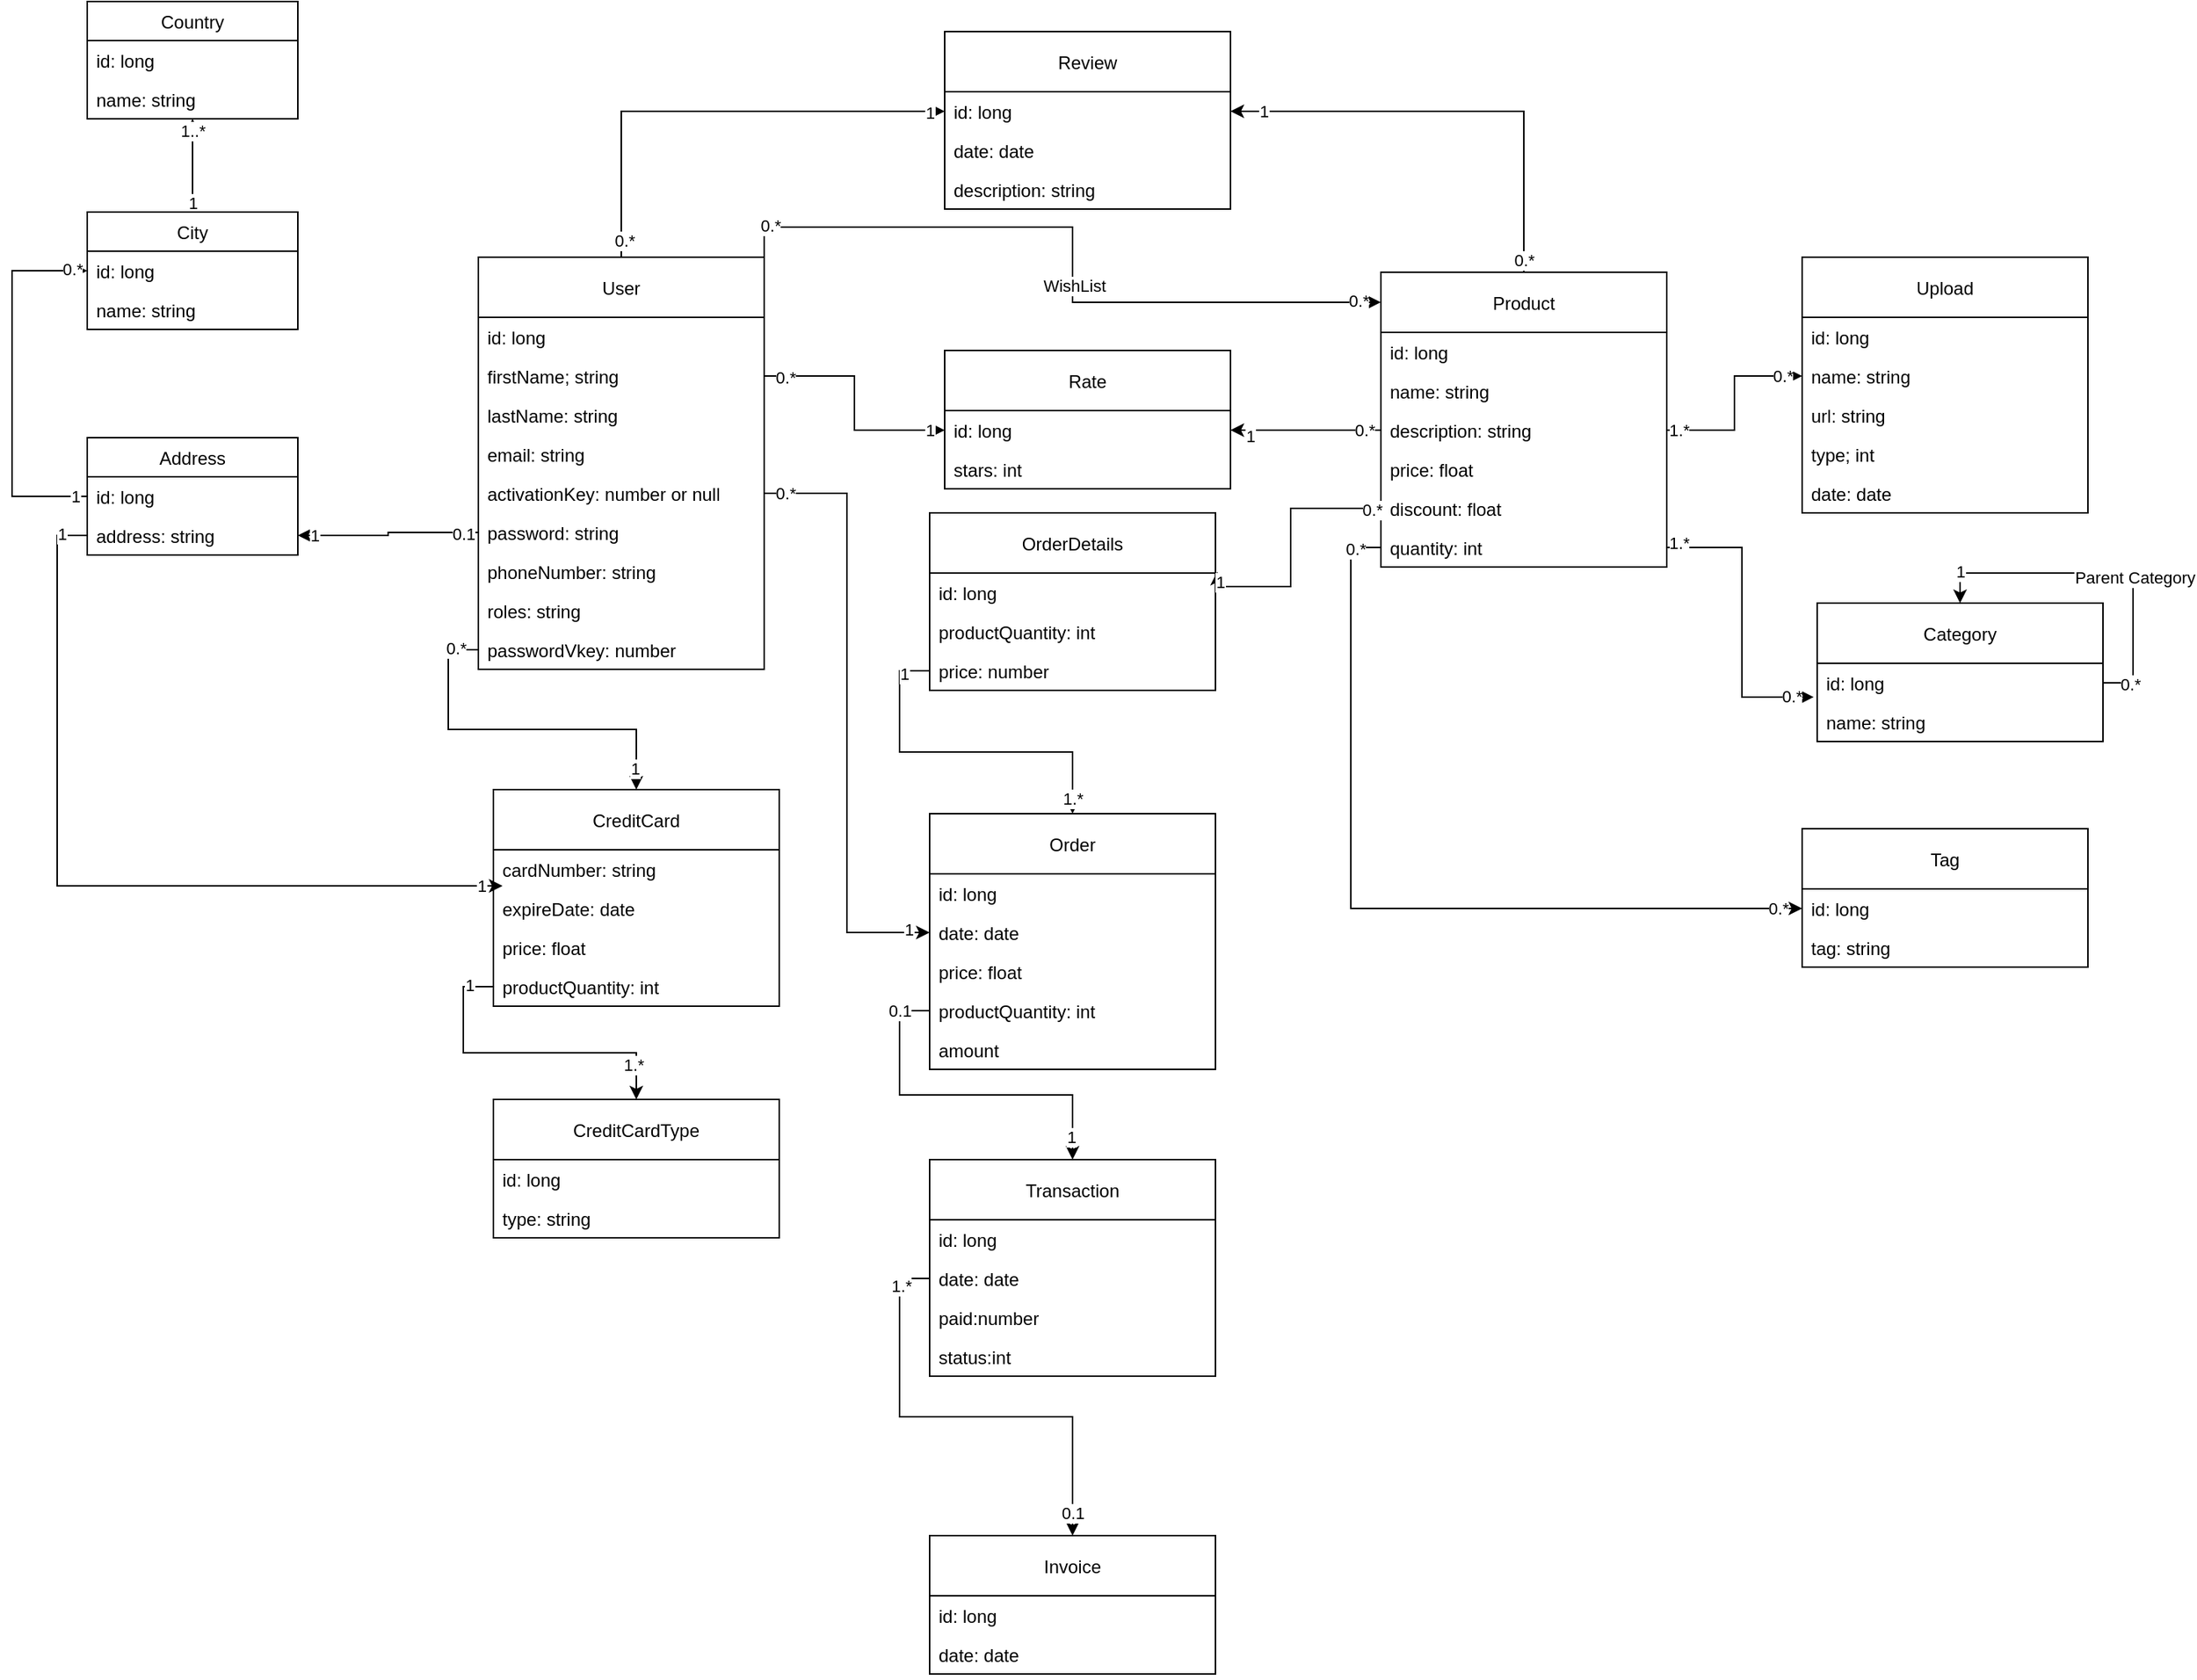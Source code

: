 <mxfile version="14.4.2" type="github">
  <diagram id="C5RBs43oDa-KdzZeNtuy" name="Ecommerce basic model">
    <mxGraphModel dx="868" dy="450" grid="1" gridSize="10" guides="1" tooltips="1" connect="1" arrows="1" fold="1" page="1" pageScale="1" pageWidth="827" pageHeight="1169" math="0" shadow="0">
      <root>
        <mxCell id="WIyWlLk6GJQsqaUBKTNV-0" />
        <mxCell id="WIyWlLk6GJQsqaUBKTNV-1" parent="WIyWlLk6GJQsqaUBKTNV-0" />
        <mxCell id="cPLGYtPvWCTw3_Bh6L6v-99" style="edgeStyle=orthogonalEdgeStyle;rounded=0;orthogonalLoop=1;jettySize=auto;html=1;exitX=0.5;exitY=0;exitDx=0;exitDy=0;entryX=0;entryY=0.5;entryDx=0;entryDy=0;" parent="WIyWlLk6GJQsqaUBKTNV-1" source="cPLGYtPvWCTw3_Bh6L6v-0" target="cPLGYtPvWCTw3_Bh6L6v-63" edge="1">
          <mxGeometry relative="1" as="geometry" />
        </mxCell>
        <mxCell id="cPLGYtPvWCTw3_Bh6L6v-109" value="0.*" style="edgeLabel;html=1;align=center;verticalAlign=middle;resizable=0;points=[];" parent="cPLGYtPvWCTw3_Bh6L6v-99" vertex="1" connectable="0">
          <mxGeometry x="-0.931" y="-2" relative="1" as="geometry">
            <mxPoint as="offset" />
          </mxGeometry>
        </mxCell>
        <mxCell id="cPLGYtPvWCTw3_Bh6L6v-110" value="1" style="edgeLabel;html=1;align=center;verticalAlign=middle;resizable=0;points=[];" parent="cPLGYtPvWCTw3_Bh6L6v-99" vertex="1" connectable="0">
          <mxGeometry x="0.937" y="-1" relative="1" as="geometry">
            <mxPoint as="offset" />
          </mxGeometry>
        </mxCell>
        <mxCell id="cPLGYtPvWCTw3_Bh6L6v-145" style="edgeStyle=orthogonalEdgeStyle;rounded=0;orthogonalLoop=1;jettySize=auto;html=1;exitX=1;exitY=0;exitDx=0;exitDy=0;entryX=0;entryY=0.102;entryDx=0;entryDy=0;entryPerimeter=0;" parent="WIyWlLk6GJQsqaUBKTNV-1" source="cPLGYtPvWCTw3_Bh6L6v-0" target="cPLGYtPvWCTw3_Bh6L6v-13" edge="1">
          <mxGeometry relative="1" as="geometry" />
        </mxCell>
        <mxCell id="cPLGYtPvWCTw3_Bh6L6v-146" value="WishList" style="edgeLabel;html=1;align=center;verticalAlign=middle;resizable=0;points=[];" parent="cPLGYtPvWCTw3_Bh6L6v-145" vertex="1" connectable="0">
          <mxGeometry x="0.1" y="1" relative="1" as="geometry">
            <mxPoint as="offset" />
          </mxGeometry>
        </mxCell>
        <mxCell id="cPLGYtPvWCTw3_Bh6L6v-147" value="0.*" style="edgeLabel;html=1;align=center;verticalAlign=middle;resizable=0;points=[];" parent="cPLGYtPvWCTw3_Bh6L6v-145" vertex="1" connectable="0">
          <mxGeometry x="-0.9" y="1" relative="1" as="geometry">
            <mxPoint as="offset" />
          </mxGeometry>
        </mxCell>
        <mxCell id="cPLGYtPvWCTw3_Bh6L6v-148" value="0.*" style="edgeLabel;html=1;align=center;verticalAlign=middle;resizable=0;points=[];" parent="cPLGYtPvWCTw3_Bh6L6v-145" vertex="1" connectable="0">
          <mxGeometry x="0.938" y="1" relative="1" as="geometry">
            <mxPoint as="offset" />
          </mxGeometry>
        </mxCell>
        <mxCell id="cPLGYtPvWCTw3_Bh6L6v-0" value="User" style="swimlane;fontStyle=0;childLayout=stackLayout;horizontal=1;startSize=40;fillColor=none;horizontalStack=0;resizeParent=1;resizeParentMax=0;resizeLast=0;collapsible=1;marginBottom=0;" parent="WIyWlLk6GJQsqaUBKTNV-1" vertex="1">
          <mxGeometry x="370" y="170" width="190" height="274" as="geometry" />
        </mxCell>
        <mxCell id="cPLGYtPvWCTw3_Bh6L6v-1" value="id: long" style="text;strokeColor=none;fillColor=none;align=left;verticalAlign=top;spacingLeft=4;spacingRight=4;overflow=hidden;rotatable=0;points=[[0,0.5],[1,0.5]];portConstraint=eastwest;" parent="cPLGYtPvWCTw3_Bh6L6v-0" vertex="1">
          <mxGeometry y="40" width="190" height="26" as="geometry" />
        </mxCell>
        <mxCell id="cPLGYtPvWCTw3_Bh6L6v-2" value="firstName; string" style="text;strokeColor=none;fillColor=none;align=left;verticalAlign=top;spacingLeft=4;spacingRight=4;overflow=hidden;rotatable=0;points=[[0,0.5],[1,0.5]];portConstraint=eastwest;" parent="cPLGYtPvWCTw3_Bh6L6v-0" vertex="1">
          <mxGeometry y="66" width="190" height="26" as="geometry" />
        </mxCell>
        <mxCell id="cPLGYtPvWCTw3_Bh6L6v-3" value="lastName: string" style="text;strokeColor=none;fillColor=none;align=left;verticalAlign=top;spacingLeft=4;spacingRight=4;overflow=hidden;rotatable=0;points=[[0,0.5],[1,0.5]];portConstraint=eastwest;" parent="cPLGYtPvWCTw3_Bh6L6v-0" vertex="1">
          <mxGeometry y="92" width="190" height="26" as="geometry" />
        </mxCell>
        <mxCell id="cPLGYtPvWCTw3_Bh6L6v-4" value="email: string" style="text;strokeColor=none;fillColor=none;align=left;verticalAlign=top;spacingLeft=4;spacingRight=4;overflow=hidden;rotatable=0;points=[[0,0.5],[1,0.5]];portConstraint=eastwest;" parent="cPLGYtPvWCTw3_Bh6L6v-0" vertex="1">
          <mxGeometry y="118" width="190" height="26" as="geometry" />
        </mxCell>
        <mxCell id="cPLGYtPvWCTw3_Bh6L6v-5" value="activationKey: number or null" style="text;strokeColor=none;fillColor=none;align=left;verticalAlign=top;spacingLeft=4;spacingRight=4;overflow=hidden;rotatable=0;points=[[0,0.5],[1,0.5]];portConstraint=eastwest;" parent="cPLGYtPvWCTw3_Bh6L6v-0" vertex="1">
          <mxGeometry y="144" width="190" height="26" as="geometry" />
        </mxCell>
        <mxCell id="cPLGYtPvWCTw3_Bh6L6v-6" value="password: string" style="text;strokeColor=none;fillColor=none;align=left;verticalAlign=top;spacingLeft=4;spacingRight=4;overflow=hidden;rotatable=0;points=[[0,0.5],[1,0.5]];portConstraint=eastwest;" parent="cPLGYtPvWCTw3_Bh6L6v-0" vertex="1">
          <mxGeometry y="170" width="190" height="26" as="geometry" />
        </mxCell>
        <mxCell id="cPLGYtPvWCTw3_Bh6L6v-7" value="phoneNumber: string" style="text;strokeColor=none;fillColor=none;align=left;verticalAlign=top;spacingLeft=4;spacingRight=4;overflow=hidden;rotatable=0;points=[[0,0.5],[1,0.5]];portConstraint=eastwest;" parent="cPLGYtPvWCTw3_Bh6L6v-0" vertex="1">
          <mxGeometry y="196" width="190" height="26" as="geometry" />
        </mxCell>
        <mxCell id="cPLGYtPvWCTw3_Bh6L6v-8" value="roles: string" style="text;strokeColor=none;fillColor=none;align=left;verticalAlign=top;spacingLeft=4;spacingRight=4;overflow=hidden;rotatable=0;points=[[0,0.5],[1,0.5]];portConstraint=eastwest;" parent="cPLGYtPvWCTw3_Bh6L6v-0" vertex="1">
          <mxGeometry y="222" width="190" height="26" as="geometry" />
        </mxCell>
        <mxCell id="LL3oQdZrADuqtk3ohifD-0" value="passwordVkey: number" style="text;strokeColor=none;fillColor=none;align=left;verticalAlign=top;spacingLeft=4;spacingRight=4;overflow=hidden;rotatable=0;points=[[0,0.5],[1,0.5]];portConstraint=eastwest;" parent="cPLGYtPvWCTw3_Bh6L6v-0" vertex="1">
          <mxGeometry y="248" width="190" height="26" as="geometry" />
        </mxCell>
        <mxCell id="cPLGYtPvWCTw3_Bh6L6v-117" style="edgeStyle=orthogonalEdgeStyle;rounded=0;orthogonalLoop=1;jettySize=auto;html=1;exitX=0.5;exitY=0;exitDx=0;exitDy=0;entryX=1;entryY=0.5;entryDx=0;entryDy=0;" parent="WIyWlLk6GJQsqaUBKTNV-1" source="cPLGYtPvWCTw3_Bh6L6v-13" target="cPLGYtPvWCTw3_Bh6L6v-63" edge="1">
          <mxGeometry relative="1" as="geometry" />
        </mxCell>
        <mxCell id="cPLGYtPvWCTw3_Bh6L6v-132" value="0.*" style="edgeLabel;html=1;align=center;verticalAlign=middle;resizable=0;points=[];" parent="cPLGYtPvWCTw3_Bh6L6v-117" vertex="1" connectable="0">
          <mxGeometry x="-0.943" relative="1" as="geometry">
            <mxPoint as="offset" />
          </mxGeometry>
        </mxCell>
        <mxCell id="cPLGYtPvWCTw3_Bh6L6v-133" value="1" style="edgeLabel;html=1;align=center;verticalAlign=middle;resizable=0;points=[];" parent="cPLGYtPvWCTw3_Bh6L6v-117" vertex="1" connectable="0">
          <mxGeometry x="0.858" relative="1" as="geometry">
            <mxPoint as="offset" />
          </mxGeometry>
        </mxCell>
        <mxCell id="cPLGYtPvWCTw3_Bh6L6v-13" value="Product" style="swimlane;fontStyle=0;childLayout=stackLayout;horizontal=1;startSize=40;fillColor=none;horizontalStack=0;resizeParent=1;resizeParentMax=0;resizeLast=0;collapsible=1;marginBottom=0;" parent="WIyWlLk6GJQsqaUBKTNV-1" vertex="1">
          <mxGeometry x="970" y="180" width="190" height="196" as="geometry" />
        </mxCell>
        <mxCell id="cPLGYtPvWCTw3_Bh6L6v-14" value="id: long" style="text;strokeColor=none;fillColor=none;align=left;verticalAlign=top;spacingLeft=4;spacingRight=4;overflow=hidden;rotatable=0;points=[[0,0.5],[1,0.5]];portConstraint=eastwest;" parent="cPLGYtPvWCTw3_Bh6L6v-13" vertex="1">
          <mxGeometry y="40" width="190" height="26" as="geometry" />
        </mxCell>
        <mxCell id="cPLGYtPvWCTw3_Bh6L6v-15" value="name: string" style="text;strokeColor=none;fillColor=none;align=left;verticalAlign=top;spacingLeft=4;spacingRight=4;overflow=hidden;rotatable=0;points=[[0,0.5],[1,0.5]];portConstraint=eastwest;" parent="cPLGYtPvWCTw3_Bh6L6v-13" vertex="1">
          <mxGeometry y="66" width="190" height="26" as="geometry" />
        </mxCell>
        <mxCell id="cPLGYtPvWCTw3_Bh6L6v-16" value="description: string" style="text;strokeColor=none;fillColor=none;align=left;verticalAlign=top;spacingLeft=4;spacingRight=4;overflow=hidden;rotatable=0;points=[[0,0.5],[1,0.5]];portConstraint=eastwest;" parent="cPLGYtPvWCTw3_Bh6L6v-13" vertex="1">
          <mxGeometry y="92" width="190" height="26" as="geometry" />
        </mxCell>
        <mxCell id="cPLGYtPvWCTw3_Bh6L6v-17" value="price: float" style="text;strokeColor=none;fillColor=none;align=left;verticalAlign=top;spacingLeft=4;spacingRight=4;overflow=hidden;rotatable=0;points=[[0,0.5],[1,0.5]];portConstraint=eastwest;" parent="cPLGYtPvWCTw3_Bh6L6v-13" vertex="1">
          <mxGeometry y="118" width="190" height="26" as="geometry" />
        </mxCell>
        <mxCell id="cPLGYtPvWCTw3_Bh6L6v-18" value="discount: float" style="text;strokeColor=none;fillColor=none;align=left;verticalAlign=top;spacingLeft=4;spacingRight=4;overflow=hidden;rotatable=0;points=[[0,0.5],[1,0.5]];portConstraint=eastwest;" parent="cPLGYtPvWCTw3_Bh6L6v-13" vertex="1">
          <mxGeometry y="144" width="190" height="26" as="geometry" />
        </mxCell>
        <mxCell id="cPLGYtPvWCTw3_Bh6L6v-20" value="quantity: int" style="text;strokeColor=none;fillColor=none;align=left;verticalAlign=top;spacingLeft=4;spacingRight=4;overflow=hidden;rotatable=0;points=[[0,0.5],[1,0.5]];portConstraint=eastwest;" parent="cPLGYtPvWCTw3_Bh6L6v-13" vertex="1">
          <mxGeometry y="170" width="190" height="26" as="geometry" />
        </mxCell>
        <mxCell id="cPLGYtPvWCTw3_Bh6L6v-23" value="Address" style="swimlane;fontStyle=0;childLayout=stackLayout;horizontal=1;startSize=26;fillColor=none;horizontalStack=0;resizeParent=1;resizeParentMax=0;resizeLast=0;collapsible=1;marginBottom=0;" parent="WIyWlLk6GJQsqaUBKTNV-1" vertex="1">
          <mxGeometry x="110" y="290" width="140" height="78" as="geometry" />
        </mxCell>
        <mxCell id="cPLGYtPvWCTw3_Bh6L6v-24" value="id: long" style="text;strokeColor=none;fillColor=none;align=left;verticalAlign=top;spacingLeft=4;spacingRight=4;overflow=hidden;rotatable=0;points=[[0,0.5],[1,0.5]];portConstraint=eastwest;" parent="cPLGYtPvWCTw3_Bh6L6v-23" vertex="1">
          <mxGeometry y="26" width="140" height="26" as="geometry" />
        </mxCell>
        <mxCell id="cPLGYtPvWCTw3_Bh6L6v-26" value="address: string" style="text;strokeColor=none;fillColor=none;align=left;verticalAlign=top;spacingLeft=4;spacingRight=4;overflow=hidden;rotatable=0;points=[[0,0.5],[1,0.5]];portConstraint=eastwest;" parent="cPLGYtPvWCTw3_Bh6L6v-23" vertex="1">
          <mxGeometry y="52" width="140" height="26" as="geometry" />
        </mxCell>
        <mxCell id="cPLGYtPvWCTw3_Bh6L6v-91" style="edgeStyle=orthogonalEdgeStyle;rounded=0;orthogonalLoop=1;jettySize=auto;html=1;exitX=0.5;exitY=0;exitDx=0;exitDy=0;entryX=0.5;entryY=1;entryDx=0;entryDy=0;" parent="WIyWlLk6GJQsqaUBKTNV-1" source="cPLGYtPvWCTw3_Bh6L6v-29" target="cPLGYtPvWCTw3_Bh6L6v-33" edge="1">
          <mxGeometry relative="1" as="geometry" />
        </mxCell>
        <mxCell id="cPLGYtPvWCTw3_Bh6L6v-103" value="1" style="edgeLabel;html=1;align=center;verticalAlign=middle;resizable=0;points=[];" parent="cPLGYtPvWCTw3_Bh6L6v-91" vertex="1" connectable="0">
          <mxGeometry x="-0.802" relative="1" as="geometry">
            <mxPoint as="offset" />
          </mxGeometry>
        </mxCell>
        <mxCell id="cPLGYtPvWCTw3_Bh6L6v-104" value="1..*" style="edgeLabel;html=1;align=center;verticalAlign=middle;resizable=0;points=[];" parent="cPLGYtPvWCTw3_Bh6L6v-91" vertex="1" connectable="0">
          <mxGeometry x="0.747" relative="1" as="geometry">
            <mxPoint as="offset" />
          </mxGeometry>
        </mxCell>
        <mxCell id="cPLGYtPvWCTw3_Bh6L6v-29" value="City" style="swimlane;fontStyle=0;childLayout=stackLayout;horizontal=1;startSize=26;fillColor=none;horizontalStack=0;resizeParent=1;resizeParentMax=0;resizeLast=0;collapsible=1;marginBottom=0;" parent="WIyWlLk6GJQsqaUBKTNV-1" vertex="1">
          <mxGeometry x="110" y="140" width="140" height="78" as="geometry" />
        </mxCell>
        <mxCell id="cPLGYtPvWCTw3_Bh6L6v-30" value="id: long" style="text;strokeColor=none;fillColor=none;align=left;verticalAlign=top;spacingLeft=4;spacingRight=4;overflow=hidden;rotatable=0;points=[[0,0.5],[1,0.5]];portConstraint=eastwest;" parent="cPLGYtPvWCTw3_Bh6L6v-29" vertex="1">
          <mxGeometry y="26" width="140" height="26" as="geometry" />
        </mxCell>
        <mxCell id="cPLGYtPvWCTw3_Bh6L6v-31" value="name: string" style="text;strokeColor=none;fillColor=none;align=left;verticalAlign=top;spacingLeft=4;spacingRight=4;overflow=hidden;rotatable=0;points=[[0,0.5],[1,0.5]];portConstraint=eastwest;" parent="cPLGYtPvWCTw3_Bh6L6v-29" vertex="1">
          <mxGeometry y="52" width="140" height="26" as="geometry" />
        </mxCell>
        <mxCell id="cPLGYtPvWCTw3_Bh6L6v-33" value="Country" style="swimlane;fontStyle=0;childLayout=stackLayout;horizontal=1;startSize=26;fillColor=none;horizontalStack=0;resizeParent=1;resizeParentMax=0;resizeLast=0;collapsible=1;marginBottom=0;" parent="WIyWlLk6GJQsqaUBKTNV-1" vertex="1">
          <mxGeometry x="110" width="140" height="78" as="geometry" />
        </mxCell>
        <mxCell id="cPLGYtPvWCTw3_Bh6L6v-34" value="id: long" style="text;strokeColor=none;fillColor=none;align=left;verticalAlign=top;spacingLeft=4;spacingRight=4;overflow=hidden;rotatable=0;points=[[0,0.5],[1,0.5]];portConstraint=eastwest;" parent="cPLGYtPvWCTw3_Bh6L6v-33" vertex="1">
          <mxGeometry y="26" width="140" height="26" as="geometry" />
        </mxCell>
        <mxCell id="cPLGYtPvWCTw3_Bh6L6v-35" value="name: string" style="text;strokeColor=none;fillColor=none;align=left;verticalAlign=top;spacingLeft=4;spacingRight=4;overflow=hidden;rotatable=0;points=[[0,0.5],[1,0.5]];portConstraint=eastwest;" parent="cPLGYtPvWCTw3_Bh6L6v-33" vertex="1">
          <mxGeometry y="52" width="140" height="26" as="geometry" />
        </mxCell>
        <mxCell id="cPLGYtPvWCTw3_Bh6L6v-38" value="Upload" style="swimlane;fontStyle=0;childLayout=stackLayout;horizontal=1;startSize=40;fillColor=none;horizontalStack=0;resizeParent=1;resizeParentMax=0;resizeLast=0;collapsible=1;marginBottom=0;" parent="WIyWlLk6GJQsqaUBKTNV-1" vertex="1">
          <mxGeometry x="1250" y="170" width="190" height="170" as="geometry" />
        </mxCell>
        <mxCell id="cPLGYtPvWCTw3_Bh6L6v-39" value="id: long" style="text;strokeColor=none;fillColor=none;align=left;verticalAlign=top;spacingLeft=4;spacingRight=4;overflow=hidden;rotatable=0;points=[[0,0.5],[1,0.5]];portConstraint=eastwest;" parent="cPLGYtPvWCTw3_Bh6L6v-38" vertex="1">
          <mxGeometry y="40" width="190" height="26" as="geometry" />
        </mxCell>
        <mxCell id="cPLGYtPvWCTw3_Bh6L6v-40" value="name: string" style="text;strokeColor=none;fillColor=none;align=left;verticalAlign=top;spacingLeft=4;spacingRight=4;overflow=hidden;rotatable=0;points=[[0,0.5],[1,0.5]];portConstraint=eastwest;" parent="cPLGYtPvWCTw3_Bh6L6v-38" vertex="1">
          <mxGeometry y="66" width="190" height="26" as="geometry" />
        </mxCell>
        <mxCell id="cPLGYtPvWCTw3_Bh6L6v-41" value="url: string" style="text;strokeColor=none;fillColor=none;align=left;verticalAlign=top;spacingLeft=4;spacingRight=4;overflow=hidden;rotatable=0;points=[[0,0.5],[1,0.5]];portConstraint=eastwest;" parent="cPLGYtPvWCTw3_Bh6L6v-38" vertex="1">
          <mxGeometry y="92" width="190" height="26" as="geometry" />
        </mxCell>
        <mxCell id="cPLGYtPvWCTw3_Bh6L6v-42" value="type; int" style="text;strokeColor=none;fillColor=none;align=left;verticalAlign=top;spacingLeft=4;spacingRight=4;overflow=hidden;rotatable=0;points=[[0,0.5],[1,0.5]];portConstraint=eastwest;" parent="cPLGYtPvWCTw3_Bh6L6v-38" vertex="1">
          <mxGeometry y="118" width="190" height="26" as="geometry" />
        </mxCell>
        <mxCell id="cPLGYtPvWCTw3_Bh6L6v-43" value="date: date" style="text;strokeColor=none;fillColor=none;align=left;verticalAlign=top;spacingLeft=4;spacingRight=4;overflow=hidden;rotatable=0;points=[[0,0.5],[1,0.5]];portConstraint=eastwest;" parent="cPLGYtPvWCTw3_Bh6L6v-38" vertex="1">
          <mxGeometry y="144" width="190" height="26" as="geometry" />
        </mxCell>
        <mxCell id="cPLGYtPvWCTw3_Bh6L6v-45" value="Tag" style="swimlane;fontStyle=0;childLayout=stackLayout;horizontal=1;startSize=40;fillColor=none;horizontalStack=0;resizeParent=1;resizeParentMax=0;resizeLast=0;collapsible=1;marginBottom=0;" parent="WIyWlLk6GJQsqaUBKTNV-1" vertex="1">
          <mxGeometry x="1250" y="550" width="190" height="92" as="geometry" />
        </mxCell>
        <mxCell id="cPLGYtPvWCTw3_Bh6L6v-46" value="id: long" style="text;strokeColor=none;fillColor=none;align=left;verticalAlign=top;spacingLeft=4;spacingRight=4;overflow=hidden;rotatable=0;points=[[0,0.5],[1,0.5]];portConstraint=eastwest;" parent="cPLGYtPvWCTw3_Bh6L6v-45" vertex="1">
          <mxGeometry y="40" width="190" height="26" as="geometry" />
        </mxCell>
        <mxCell id="cPLGYtPvWCTw3_Bh6L6v-47" value="tag: string" style="text;strokeColor=none;fillColor=none;align=left;verticalAlign=top;spacingLeft=4;spacingRight=4;overflow=hidden;rotatable=0;points=[[0,0.5],[1,0.5]];portConstraint=eastwest;" parent="cPLGYtPvWCTw3_Bh6L6v-45" vertex="1">
          <mxGeometry y="66" width="190" height="26" as="geometry" />
        </mxCell>
        <mxCell id="cPLGYtPvWCTw3_Bh6L6v-51" value="Order" style="swimlane;fontStyle=0;childLayout=stackLayout;horizontal=1;startSize=40;fillColor=none;horizontalStack=0;resizeParent=1;resizeParentMax=0;resizeLast=0;collapsible=1;marginBottom=0;" parent="WIyWlLk6GJQsqaUBKTNV-1" vertex="1">
          <mxGeometry x="670" y="540" width="190" height="170" as="geometry" />
        </mxCell>
        <mxCell id="cPLGYtPvWCTw3_Bh6L6v-52" value="id: long" style="text;strokeColor=none;fillColor=none;align=left;verticalAlign=top;spacingLeft=4;spacingRight=4;overflow=hidden;rotatable=0;points=[[0,0.5],[1,0.5]];portConstraint=eastwest;" parent="cPLGYtPvWCTw3_Bh6L6v-51" vertex="1">
          <mxGeometry y="40" width="190" height="26" as="geometry" />
        </mxCell>
        <mxCell id="cPLGYtPvWCTw3_Bh6L6v-54" value="date: date" style="text;strokeColor=none;fillColor=none;align=left;verticalAlign=top;spacingLeft=4;spacingRight=4;overflow=hidden;rotatable=0;points=[[0,0.5],[1,0.5]];portConstraint=eastwest;" parent="cPLGYtPvWCTw3_Bh6L6v-51" vertex="1">
          <mxGeometry y="66" width="190" height="26" as="geometry" />
        </mxCell>
        <mxCell id="cPLGYtPvWCTw3_Bh6L6v-55" value="price: float" style="text;strokeColor=none;fillColor=none;align=left;verticalAlign=top;spacingLeft=4;spacingRight=4;overflow=hidden;rotatable=0;points=[[0,0.5],[1,0.5]];portConstraint=eastwest;" parent="cPLGYtPvWCTw3_Bh6L6v-51" vertex="1">
          <mxGeometry y="92" width="190" height="26" as="geometry" />
        </mxCell>
        <mxCell id="cPLGYtPvWCTw3_Bh6L6v-56" value="productQuantity: int" style="text;strokeColor=none;fillColor=none;align=left;verticalAlign=top;spacingLeft=4;spacingRight=4;overflow=hidden;rotatable=0;points=[[0,0.5],[1,0.5]];portConstraint=eastwest;" parent="cPLGYtPvWCTw3_Bh6L6v-51" vertex="1">
          <mxGeometry y="118" width="190" height="26" as="geometry" />
        </mxCell>
        <mxCell id="RaY6sL2JBbZHT8RDv4WS-54" value="amount" style="text;strokeColor=none;fillColor=none;align=left;verticalAlign=top;spacingLeft=4;spacingRight=4;overflow=hidden;rotatable=0;points=[[0,0.5],[1,0.5]];portConstraint=eastwest;" parent="cPLGYtPvWCTw3_Bh6L6v-51" vertex="1">
          <mxGeometry y="144" width="190" height="26" as="geometry" />
        </mxCell>
        <mxCell id="cPLGYtPvWCTw3_Bh6L6v-61" value="Review" style="swimlane;fontStyle=0;childLayout=stackLayout;horizontal=1;startSize=40;fillColor=none;horizontalStack=0;resizeParent=1;resizeParentMax=0;resizeLast=0;collapsible=1;marginBottom=0;" parent="WIyWlLk6GJQsqaUBKTNV-1" vertex="1">
          <mxGeometry x="680" y="20" width="190" height="118" as="geometry" />
        </mxCell>
        <mxCell id="cPLGYtPvWCTw3_Bh6L6v-63" value="id: long" style="text;strokeColor=none;fillColor=none;align=left;verticalAlign=top;spacingLeft=4;spacingRight=4;overflow=hidden;rotatable=0;points=[[0,0.5],[1,0.5]];portConstraint=eastwest;" parent="cPLGYtPvWCTw3_Bh6L6v-61" vertex="1">
          <mxGeometry y="40" width="190" height="26" as="geometry" />
        </mxCell>
        <mxCell id="cPLGYtPvWCTw3_Bh6L6v-64" value="date: date" style="text;strokeColor=none;fillColor=none;align=left;verticalAlign=top;spacingLeft=4;spacingRight=4;overflow=hidden;rotatable=0;points=[[0,0.5],[1,0.5]];portConstraint=eastwest;" parent="cPLGYtPvWCTw3_Bh6L6v-61" vertex="1">
          <mxGeometry y="66" width="190" height="26" as="geometry" />
        </mxCell>
        <mxCell id="cPLGYtPvWCTw3_Bh6L6v-65" value="description: string" style="text;strokeColor=none;fillColor=none;align=left;verticalAlign=top;spacingLeft=4;spacingRight=4;overflow=hidden;rotatable=0;points=[[0,0.5],[1,0.5]];portConstraint=eastwest;" parent="cPLGYtPvWCTw3_Bh6L6v-61" vertex="1">
          <mxGeometry y="92" width="190" height="26" as="geometry" />
        </mxCell>
        <mxCell id="cPLGYtPvWCTw3_Bh6L6v-78" value="Category" style="swimlane;fontStyle=0;childLayout=stackLayout;horizontal=1;startSize=40;fillColor=none;horizontalStack=0;resizeParent=1;resizeParentMax=0;resizeLast=0;collapsible=1;marginBottom=0;" parent="WIyWlLk6GJQsqaUBKTNV-1" vertex="1">
          <mxGeometry x="1260" y="400" width="190" height="92" as="geometry" />
        </mxCell>
        <mxCell id="LL3oQdZrADuqtk3ohifD-1" style="edgeStyle=orthogonalEdgeStyle;rounded=0;orthogonalLoop=1;jettySize=auto;html=1;exitX=1;exitY=0.5;exitDx=0;exitDy=0;entryX=0.5;entryY=0;entryDx=0;entryDy=0;" parent="cPLGYtPvWCTw3_Bh6L6v-78" source="cPLGYtPvWCTw3_Bh6L6v-79" target="cPLGYtPvWCTw3_Bh6L6v-78" edge="1">
          <mxGeometry relative="1" as="geometry" />
        </mxCell>
        <mxCell id="LL3oQdZrADuqtk3ohifD-2" value="Parent Category" style="edgeLabel;html=1;align=center;verticalAlign=middle;resizable=0;points=[];" parent="LL3oQdZrADuqtk3ohifD-1" vertex="1" connectable="0">
          <mxGeometry x="-0.211" y="-1" relative="1" as="geometry">
            <mxPoint as="offset" />
          </mxGeometry>
        </mxCell>
        <mxCell id="LL3oQdZrADuqtk3ohifD-3" value="0.*" style="edgeLabel;html=1;align=center;verticalAlign=middle;resizable=0;points=[];" parent="LL3oQdZrADuqtk3ohifD-1" vertex="1" connectable="0">
          <mxGeometry x="-0.843" y="-1" relative="1" as="geometry">
            <mxPoint as="offset" />
          </mxGeometry>
        </mxCell>
        <mxCell id="LL3oQdZrADuqtk3ohifD-4" value="1" style="edgeLabel;html=1;align=center;verticalAlign=middle;resizable=0;points=[];" parent="LL3oQdZrADuqtk3ohifD-1" vertex="1" connectable="0">
          <mxGeometry x="0.825" y="-1" relative="1" as="geometry">
            <mxPoint x="1" y="-1" as="offset" />
          </mxGeometry>
        </mxCell>
        <mxCell id="cPLGYtPvWCTw3_Bh6L6v-79" value="id: long" style="text;strokeColor=none;fillColor=none;align=left;verticalAlign=top;spacingLeft=4;spacingRight=4;overflow=hidden;rotatable=0;points=[[0,0.5],[1,0.5]];portConstraint=eastwest;" parent="cPLGYtPvWCTw3_Bh6L6v-78" vertex="1">
          <mxGeometry y="40" width="190" height="26" as="geometry" />
        </mxCell>
        <mxCell id="cPLGYtPvWCTw3_Bh6L6v-80" value="name: string" style="text;strokeColor=none;fillColor=none;align=left;verticalAlign=top;spacingLeft=4;spacingRight=4;overflow=hidden;rotatable=0;points=[[0,0.5],[1,0.5]];portConstraint=eastwest;" parent="cPLGYtPvWCTw3_Bh6L6v-78" vertex="1">
          <mxGeometry y="66" width="190" height="26" as="geometry" />
        </mxCell>
        <mxCell id="cPLGYtPvWCTw3_Bh6L6v-90" style="edgeStyle=orthogonalEdgeStyle;rounded=0;orthogonalLoop=1;jettySize=auto;html=1;exitX=0;exitY=0.5;exitDx=0;exitDy=0;entryX=0;entryY=0.5;entryDx=0;entryDy=0;" parent="WIyWlLk6GJQsqaUBKTNV-1" source="cPLGYtPvWCTw3_Bh6L6v-24" target="cPLGYtPvWCTw3_Bh6L6v-30" edge="1">
          <mxGeometry relative="1" as="geometry">
            <mxPoint x="40" y="190" as="targetPoint" />
            <Array as="points">
              <mxPoint x="60" y="329" />
              <mxPoint x="60" y="179" />
            </Array>
          </mxGeometry>
        </mxCell>
        <mxCell id="cPLGYtPvWCTw3_Bh6L6v-105" value="1" style="edgeLabel;html=1;align=center;verticalAlign=middle;resizable=0;points=[];" parent="cPLGYtPvWCTw3_Bh6L6v-90" vertex="1" connectable="0">
          <mxGeometry x="-0.935" relative="1" as="geometry">
            <mxPoint as="offset" />
          </mxGeometry>
        </mxCell>
        <mxCell id="cPLGYtPvWCTw3_Bh6L6v-106" value="0.*" style="edgeLabel;html=1;align=center;verticalAlign=middle;resizable=0;points=[];" parent="cPLGYtPvWCTw3_Bh6L6v-90" vertex="1" connectable="0">
          <mxGeometry x="0.917" y="1" relative="1" as="geometry">
            <mxPoint as="offset" />
          </mxGeometry>
        </mxCell>
        <mxCell id="cPLGYtPvWCTw3_Bh6L6v-92" style="edgeStyle=orthogonalEdgeStyle;rounded=0;orthogonalLoop=1;jettySize=auto;html=1;exitX=0;exitY=0.5;exitDx=0;exitDy=0;entryX=1;entryY=0.5;entryDx=0;entryDy=0;" parent="WIyWlLk6GJQsqaUBKTNV-1" source="cPLGYtPvWCTw3_Bh6L6v-6" target="cPLGYtPvWCTw3_Bh6L6v-26" edge="1">
          <mxGeometry relative="1" as="geometry" />
        </mxCell>
        <mxCell id="cPLGYtPvWCTw3_Bh6L6v-107" value="0.1" style="edgeLabel;html=1;align=center;verticalAlign=middle;resizable=0;points=[];" parent="cPLGYtPvWCTw3_Bh6L6v-92" vertex="1" connectable="0">
          <mxGeometry x="-0.825" y="1" relative="1" as="geometry">
            <mxPoint as="offset" />
          </mxGeometry>
        </mxCell>
        <mxCell id="cPLGYtPvWCTw3_Bh6L6v-108" value="1" style="edgeLabel;html=1;align=center;verticalAlign=middle;resizable=0;points=[];" parent="cPLGYtPvWCTw3_Bh6L6v-92" vertex="1" connectable="0">
          <mxGeometry x="0.82" relative="1" as="geometry">
            <mxPoint as="offset" />
          </mxGeometry>
        </mxCell>
        <mxCell id="cPLGYtPvWCTw3_Bh6L6v-100" style="edgeStyle=orthogonalEdgeStyle;rounded=0;orthogonalLoop=1;jettySize=auto;html=1;exitX=1;exitY=0.5;exitDx=0;exitDy=0;entryX=0;entryY=0.5;entryDx=0;entryDy=0;" parent="WIyWlLk6GJQsqaUBKTNV-1" source="cPLGYtPvWCTw3_Bh6L6v-16" target="cPLGYtPvWCTw3_Bh6L6v-40" edge="1">
          <mxGeometry relative="1" as="geometry" />
        </mxCell>
        <mxCell id="cPLGYtPvWCTw3_Bh6L6v-134" value="1.*" style="edgeLabel;html=1;align=center;verticalAlign=middle;resizable=0;points=[];" parent="cPLGYtPvWCTw3_Bh6L6v-100" vertex="1" connectable="0">
          <mxGeometry x="-0.873" relative="1" as="geometry">
            <mxPoint as="offset" />
          </mxGeometry>
        </mxCell>
        <mxCell id="cPLGYtPvWCTw3_Bh6L6v-135" value="0.*" style="edgeLabel;html=1;align=center;verticalAlign=middle;resizable=0;points=[];" parent="cPLGYtPvWCTw3_Bh6L6v-100" vertex="1" connectable="0">
          <mxGeometry x="0.783" relative="1" as="geometry">
            <mxPoint as="offset" />
          </mxGeometry>
        </mxCell>
        <mxCell id="cPLGYtPvWCTw3_Bh6L6v-101" style="edgeStyle=orthogonalEdgeStyle;rounded=0;orthogonalLoop=1;jettySize=auto;html=1;exitX=1;exitY=0.5;exitDx=0;exitDy=0;entryX=-0.012;entryY=-0.135;entryDx=0;entryDy=0;entryPerimeter=0;" parent="WIyWlLk6GJQsqaUBKTNV-1" source="cPLGYtPvWCTw3_Bh6L6v-20" target="cPLGYtPvWCTw3_Bh6L6v-80" edge="1">
          <mxGeometry relative="1" as="geometry" />
        </mxCell>
        <mxCell id="cPLGYtPvWCTw3_Bh6L6v-136" value="1.*" style="edgeLabel;html=1;align=center;verticalAlign=middle;resizable=0;points=[];" parent="cPLGYtPvWCTw3_Bh6L6v-101" vertex="1" connectable="0">
          <mxGeometry x="-0.925" y="3" relative="1" as="geometry">
            <mxPoint as="offset" />
          </mxGeometry>
        </mxCell>
        <mxCell id="cPLGYtPvWCTw3_Bh6L6v-137" value="0.*" style="edgeLabel;html=1;align=center;verticalAlign=middle;resizable=0;points=[];" parent="cPLGYtPvWCTw3_Bh6L6v-101" vertex="1" connectable="0">
          <mxGeometry x="0.853" y="1" relative="1" as="geometry">
            <mxPoint as="offset" />
          </mxGeometry>
        </mxCell>
        <mxCell id="cPLGYtPvWCTw3_Bh6L6v-102" style="edgeStyle=orthogonalEdgeStyle;rounded=0;orthogonalLoop=1;jettySize=auto;html=1;exitX=0;exitY=0.5;exitDx=0;exitDy=0;entryX=0;entryY=0.5;entryDx=0;entryDy=0;" parent="WIyWlLk6GJQsqaUBKTNV-1" source="cPLGYtPvWCTw3_Bh6L6v-20" target="cPLGYtPvWCTw3_Bh6L6v-46" edge="1">
          <mxGeometry relative="1" as="geometry" />
        </mxCell>
        <mxCell id="cPLGYtPvWCTw3_Bh6L6v-138" value="0.*" style="edgeLabel;html=1;align=center;verticalAlign=middle;resizable=0;points=[];" parent="cPLGYtPvWCTw3_Bh6L6v-102" vertex="1" connectable="0">
          <mxGeometry x="-0.939" y="1" relative="1" as="geometry">
            <mxPoint as="offset" />
          </mxGeometry>
        </mxCell>
        <mxCell id="cPLGYtPvWCTw3_Bh6L6v-139" value="0.*" style="edgeLabel;html=1;align=center;verticalAlign=middle;resizable=0;points=[];" parent="cPLGYtPvWCTw3_Bh6L6v-102" vertex="1" connectable="0">
          <mxGeometry x="0.941" relative="1" as="geometry">
            <mxPoint as="offset" />
          </mxGeometry>
        </mxCell>
        <mxCell id="cPLGYtPvWCTw3_Bh6L6v-141" value="Rate" style="swimlane;fontStyle=0;childLayout=stackLayout;horizontal=1;startSize=40;fillColor=none;horizontalStack=0;resizeParent=1;resizeParentMax=0;resizeLast=0;collapsible=1;marginBottom=0;" parent="WIyWlLk6GJQsqaUBKTNV-1" vertex="1">
          <mxGeometry x="680" y="232" width="190" height="92" as="geometry" />
        </mxCell>
        <mxCell id="cPLGYtPvWCTw3_Bh6L6v-142" value="id: long" style="text;strokeColor=none;fillColor=none;align=left;verticalAlign=top;spacingLeft=4;spacingRight=4;overflow=hidden;rotatable=0;points=[[0,0.5],[1,0.5]];portConstraint=eastwest;" parent="cPLGYtPvWCTw3_Bh6L6v-141" vertex="1">
          <mxGeometry y="40" width="190" height="26" as="geometry" />
        </mxCell>
        <mxCell id="cPLGYtPvWCTw3_Bh6L6v-143" value="stars: int" style="text;strokeColor=none;fillColor=none;align=left;verticalAlign=top;spacingLeft=4;spacingRight=4;overflow=hidden;rotatable=0;points=[[0,0.5],[1,0.5]];portConstraint=eastwest;" parent="cPLGYtPvWCTw3_Bh6L6v-141" vertex="1">
          <mxGeometry y="66" width="190" height="26" as="geometry" />
        </mxCell>
        <mxCell id="cPLGYtPvWCTw3_Bh6L6v-149" style="edgeStyle=orthogonalEdgeStyle;rounded=0;orthogonalLoop=1;jettySize=auto;html=1;exitX=1;exitY=0.5;exitDx=0;exitDy=0;entryX=0;entryY=0.5;entryDx=0;entryDy=0;" parent="WIyWlLk6GJQsqaUBKTNV-1" source="cPLGYtPvWCTw3_Bh6L6v-2" target="cPLGYtPvWCTw3_Bh6L6v-142" edge="1">
          <mxGeometry relative="1" as="geometry" />
        </mxCell>
        <mxCell id="cPLGYtPvWCTw3_Bh6L6v-151" value="0.*" style="edgeLabel;html=1;align=center;verticalAlign=middle;resizable=0;points=[];" parent="cPLGYtPvWCTw3_Bh6L6v-149" vertex="1" connectable="0">
          <mxGeometry x="-0.821" y="-1" relative="1" as="geometry">
            <mxPoint as="offset" />
          </mxGeometry>
        </mxCell>
        <mxCell id="cPLGYtPvWCTw3_Bh6L6v-152" value="1" style="edgeLabel;html=1;align=center;verticalAlign=middle;resizable=0;points=[];" parent="cPLGYtPvWCTw3_Bh6L6v-149" vertex="1" connectable="0">
          <mxGeometry x="0.872" relative="1" as="geometry">
            <mxPoint as="offset" />
          </mxGeometry>
        </mxCell>
        <mxCell id="cPLGYtPvWCTw3_Bh6L6v-153" style="edgeStyle=orthogonalEdgeStyle;rounded=0;orthogonalLoop=1;jettySize=auto;html=1;exitX=0;exitY=0.5;exitDx=0;exitDy=0;entryX=1;entryY=0.5;entryDx=0;entryDy=0;" parent="WIyWlLk6GJQsqaUBKTNV-1" source="cPLGYtPvWCTw3_Bh6L6v-16" target="cPLGYtPvWCTw3_Bh6L6v-142" edge="1">
          <mxGeometry relative="1" as="geometry" />
        </mxCell>
        <mxCell id="cPLGYtPvWCTw3_Bh6L6v-154" value="0.*" style="edgeLabel;html=1;align=center;verticalAlign=middle;resizable=0;points=[];" parent="cPLGYtPvWCTw3_Bh6L6v-153" vertex="1" connectable="0">
          <mxGeometry x="-0.78" relative="1" as="geometry">
            <mxPoint as="offset" />
          </mxGeometry>
        </mxCell>
        <mxCell id="cPLGYtPvWCTw3_Bh6L6v-156" value="1" style="edgeLabel;html=1;align=center;verticalAlign=middle;resizable=0;points=[];" parent="cPLGYtPvWCTw3_Bh6L6v-153" vertex="1" connectable="0">
          <mxGeometry x="0.74" y="4" relative="1" as="geometry">
            <mxPoint as="offset" />
          </mxGeometry>
        </mxCell>
        <mxCell id="RaY6sL2JBbZHT8RDv4WS-0" value="CreditCard" style="swimlane;fontStyle=0;childLayout=stackLayout;horizontal=1;startSize=40;fillColor=none;horizontalStack=0;resizeParent=1;resizeParentMax=0;resizeLast=0;collapsible=1;marginBottom=0;" parent="WIyWlLk6GJQsqaUBKTNV-1" vertex="1">
          <mxGeometry x="380" y="524" width="190" height="144" as="geometry" />
        </mxCell>
        <mxCell id="RaY6sL2JBbZHT8RDv4WS-1" value="cardNumber: string" style="text;strokeColor=none;fillColor=none;align=left;verticalAlign=top;spacingLeft=4;spacingRight=4;overflow=hidden;rotatable=0;points=[[0,0.5],[1,0.5]];portConstraint=eastwest;" parent="RaY6sL2JBbZHT8RDv4WS-0" vertex="1">
          <mxGeometry y="40" width="190" height="26" as="geometry" />
        </mxCell>
        <mxCell id="RaY6sL2JBbZHT8RDv4WS-2" value="expireDate: date" style="text;strokeColor=none;fillColor=none;align=left;verticalAlign=top;spacingLeft=4;spacingRight=4;overflow=hidden;rotatable=0;points=[[0,0.5],[1,0.5]];portConstraint=eastwest;" parent="RaY6sL2JBbZHT8RDv4WS-0" vertex="1">
          <mxGeometry y="66" width="190" height="26" as="geometry" />
        </mxCell>
        <mxCell id="RaY6sL2JBbZHT8RDv4WS-3" value="price: float" style="text;strokeColor=none;fillColor=none;align=left;verticalAlign=top;spacingLeft=4;spacingRight=4;overflow=hidden;rotatable=0;points=[[0,0.5],[1,0.5]];portConstraint=eastwest;" parent="RaY6sL2JBbZHT8RDv4WS-0" vertex="1">
          <mxGeometry y="92" width="190" height="26" as="geometry" />
        </mxCell>
        <mxCell id="RaY6sL2JBbZHT8RDv4WS-4" value="productQuantity: int" style="text;strokeColor=none;fillColor=none;align=left;verticalAlign=top;spacingLeft=4;spacingRight=4;overflow=hidden;rotatable=0;points=[[0,0.5],[1,0.5]];portConstraint=eastwest;" parent="RaY6sL2JBbZHT8RDv4WS-0" vertex="1">
          <mxGeometry y="118" width="190" height="26" as="geometry" />
        </mxCell>
        <mxCell id="RaY6sL2JBbZHT8RDv4WS-5" value="CreditCardType" style="swimlane;fontStyle=0;childLayout=stackLayout;horizontal=1;startSize=40;fillColor=none;horizontalStack=0;resizeParent=1;resizeParentMax=0;resizeLast=0;collapsible=1;marginBottom=0;" parent="WIyWlLk6GJQsqaUBKTNV-1" vertex="1">
          <mxGeometry x="380" y="730" width="190" height="92" as="geometry" />
        </mxCell>
        <mxCell id="RaY6sL2JBbZHT8RDv4WS-6" value="id: long" style="text;strokeColor=none;fillColor=none;align=left;verticalAlign=top;spacingLeft=4;spacingRight=4;overflow=hidden;rotatable=0;points=[[0,0.5],[1,0.5]];portConstraint=eastwest;" parent="RaY6sL2JBbZHT8RDv4WS-5" vertex="1">
          <mxGeometry y="40" width="190" height="26" as="geometry" />
        </mxCell>
        <mxCell id="RaY6sL2JBbZHT8RDv4WS-9" value="type: string" style="text;strokeColor=none;fillColor=none;align=left;verticalAlign=top;spacingLeft=4;spacingRight=4;overflow=hidden;rotatable=0;points=[[0,0.5],[1,0.5]];portConstraint=eastwest;" parent="RaY6sL2JBbZHT8RDv4WS-5" vertex="1">
          <mxGeometry y="66" width="190" height="26" as="geometry" />
        </mxCell>
        <mxCell id="RaY6sL2JBbZHT8RDv4WS-14" style="edgeStyle=orthogonalEdgeStyle;rounded=0;orthogonalLoop=1;jettySize=auto;html=1;exitX=0;exitY=0.5;exitDx=0;exitDy=0;entryX=0.5;entryY=0;entryDx=0;entryDy=0;" parent="WIyWlLk6GJQsqaUBKTNV-1" source="LL3oQdZrADuqtk3ohifD-0" target="RaY6sL2JBbZHT8RDv4WS-0" edge="1">
          <mxGeometry relative="1" as="geometry" />
        </mxCell>
        <mxCell id="RaY6sL2JBbZHT8RDv4WS-16" value="0.*" style="edgeLabel;html=1;align=center;verticalAlign=middle;resizable=0;points=[];" parent="RaY6sL2JBbZHT8RDv4WS-14" vertex="1" connectable="0">
          <mxGeometry x="-0.874" y="-1" relative="1" as="geometry">
            <mxPoint as="offset" />
          </mxGeometry>
        </mxCell>
        <mxCell id="RaY6sL2JBbZHT8RDv4WS-17" value="1" style="edgeLabel;html=1;align=center;verticalAlign=middle;resizable=0;points=[];" parent="RaY6sL2JBbZHT8RDv4WS-14" vertex="1" connectable="0">
          <mxGeometry x="0.881" y="-1" relative="1" as="geometry">
            <mxPoint as="offset" />
          </mxGeometry>
        </mxCell>
        <mxCell id="RaY6sL2JBbZHT8RDv4WS-15" style="edgeStyle=orthogonalEdgeStyle;rounded=0;orthogonalLoop=1;jettySize=auto;html=1;exitX=0;exitY=0.5;exitDx=0;exitDy=0;entryX=0.5;entryY=0;entryDx=0;entryDy=0;" parent="WIyWlLk6GJQsqaUBKTNV-1" source="RaY6sL2JBbZHT8RDv4WS-4" target="RaY6sL2JBbZHT8RDv4WS-5" edge="1">
          <mxGeometry relative="1" as="geometry" />
        </mxCell>
        <mxCell id="RaY6sL2JBbZHT8RDv4WS-18" value="1" style="edgeLabel;html=1;align=center;verticalAlign=middle;resizable=0;points=[];" parent="RaY6sL2JBbZHT8RDv4WS-15" vertex="1" connectable="0">
          <mxGeometry x="-0.848" y="-1" relative="1" as="geometry">
            <mxPoint as="offset" />
          </mxGeometry>
        </mxCell>
        <mxCell id="RaY6sL2JBbZHT8RDv4WS-19" value="1.*" style="edgeLabel;html=1;align=center;verticalAlign=middle;resizable=0;points=[];" parent="RaY6sL2JBbZHT8RDv4WS-15" vertex="1" connectable="0">
          <mxGeometry x="0.781" y="-2" relative="1" as="geometry">
            <mxPoint as="offset" />
          </mxGeometry>
        </mxCell>
        <mxCell id="RaY6sL2JBbZHT8RDv4WS-21" style="edgeStyle=orthogonalEdgeStyle;rounded=0;orthogonalLoop=1;jettySize=auto;html=1;exitX=0;exitY=0.5;exitDx=0;exitDy=0;entryX=0.032;entryY=-0.077;entryDx=0;entryDy=0;entryPerimeter=0;" parent="WIyWlLk6GJQsqaUBKTNV-1" source="cPLGYtPvWCTw3_Bh6L6v-26" target="RaY6sL2JBbZHT8RDv4WS-2" edge="1">
          <mxGeometry relative="1" as="geometry" />
        </mxCell>
        <mxCell id="RaY6sL2JBbZHT8RDv4WS-22" value="1" style="edgeLabel;html=1;align=center;verticalAlign=middle;resizable=0;points=[];" parent="RaY6sL2JBbZHT8RDv4WS-21" vertex="1" connectable="0">
          <mxGeometry x="-0.938" y="-1" relative="1" as="geometry">
            <mxPoint as="offset" />
          </mxGeometry>
        </mxCell>
        <mxCell id="RaY6sL2JBbZHT8RDv4WS-23" value="1" style="edgeLabel;html=1;align=center;verticalAlign=middle;resizable=0;points=[];" parent="RaY6sL2JBbZHT8RDv4WS-21" vertex="1" connectable="0">
          <mxGeometry x="0.946" relative="1" as="geometry">
            <mxPoint as="offset" />
          </mxGeometry>
        </mxCell>
        <mxCell id="RaY6sL2JBbZHT8RDv4WS-24" value="Transaction" style="swimlane;fontStyle=0;childLayout=stackLayout;horizontal=1;startSize=40;fillColor=none;horizontalStack=0;resizeParent=1;resizeParentMax=0;resizeLast=0;collapsible=1;marginBottom=0;" parent="WIyWlLk6GJQsqaUBKTNV-1" vertex="1">
          <mxGeometry x="670" y="770" width="190" height="144" as="geometry" />
        </mxCell>
        <mxCell id="RaY6sL2JBbZHT8RDv4WS-25" value="id: long" style="text;strokeColor=none;fillColor=none;align=left;verticalAlign=top;spacingLeft=4;spacingRight=4;overflow=hidden;rotatable=0;points=[[0,0.5],[1,0.5]];portConstraint=eastwest;" parent="RaY6sL2JBbZHT8RDv4WS-24" vertex="1">
          <mxGeometry y="40" width="190" height="26" as="geometry" />
        </mxCell>
        <mxCell id="RaY6sL2JBbZHT8RDv4WS-26" value="date: date" style="text;strokeColor=none;fillColor=none;align=left;verticalAlign=top;spacingLeft=4;spacingRight=4;overflow=hidden;rotatable=0;points=[[0,0.5],[1,0.5]];portConstraint=eastwest;" parent="RaY6sL2JBbZHT8RDv4WS-24" vertex="1">
          <mxGeometry y="66" width="190" height="26" as="geometry" />
        </mxCell>
        <mxCell id="nPh9xURQNQMurSDFg4GZ-0" value="paid:number" style="text;strokeColor=none;fillColor=none;align=left;verticalAlign=top;spacingLeft=4;spacingRight=4;overflow=hidden;rotatable=0;points=[[0,0.5],[1,0.5]];portConstraint=eastwest;" vertex="1" parent="RaY6sL2JBbZHT8RDv4WS-24">
          <mxGeometry y="92" width="190" height="26" as="geometry" />
        </mxCell>
        <mxCell id="nPh9xURQNQMurSDFg4GZ-1" value="status:int" style="text;strokeColor=none;fillColor=none;align=left;verticalAlign=top;spacingLeft=4;spacingRight=4;overflow=hidden;rotatable=0;points=[[0,0.5],[1,0.5]];portConstraint=eastwest;" vertex="1" parent="RaY6sL2JBbZHT8RDv4WS-24">
          <mxGeometry y="118" width="190" height="26" as="geometry" />
        </mxCell>
        <mxCell id="RaY6sL2JBbZHT8RDv4WS-29" style="edgeStyle=orthogonalEdgeStyle;rounded=0;orthogonalLoop=1;jettySize=auto;html=1;exitX=0;exitY=0.5;exitDx=0;exitDy=0;entryX=0.5;entryY=0;entryDx=0;entryDy=0;" parent="WIyWlLk6GJQsqaUBKTNV-1" source="cPLGYtPvWCTw3_Bh6L6v-56" target="RaY6sL2JBbZHT8RDv4WS-24" edge="1">
          <mxGeometry relative="1" as="geometry" />
        </mxCell>
        <mxCell id="RaY6sL2JBbZHT8RDv4WS-30" value="0.1" style="edgeLabel;html=1;align=center;verticalAlign=middle;resizable=0;points=[];" parent="RaY6sL2JBbZHT8RDv4WS-29" vertex="1" connectable="0">
          <mxGeometry x="-0.821" y="-1" relative="1" as="geometry">
            <mxPoint x="1" y="-1" as="offset" />
          </mxGeometry>
        </mxCell>
        <mxCell id="RaY6sL2JBbZHT8RDv4WS-31" value="1" style="edgeLabel;html=1;align=center;verticalAlign=middle;resizable=0;points=[];" parent="RaY6sL2JBbZHT8RDv4WS-29" vertex="1" connectable="0">
          <mxGeometry x="0.868" y="-1" relative="1" as="geometry">
            <mxPoint as="offset" />
          </mxGeometry>
        </mxCell>
        <mxCell id="RaY6sL2JBbZHT8RDv4WS-32" value="Invoice" style="swimlane;fontStyle=0;childLayout=stackLayout;horizontal=1;startSize=40;fillColor=none;horizontalStack=0;resizeParent=1;resizeParentMax=0;resizeLast=0;collapsible=1;marginBottom=0;" parent="WIyWlLk6GJQsqaUBKTNV-1" vertex="1">
          <mxGeometry x="670" y="1020" width="190" height="92" as="geometry" />
        </mxCell>
        <mxCell id="RaY6sL2JBbZHT8RDv4WS-33" value="id: long" style="text;strokeColor=none;fillColor=none;align=left;verticalAlign=top;spacingLeft=4;spacingRight=4;overflow=hidden;rotatable=0;points=[[0,0.5],[1,0.5]];portConstraint=eastwest;" parent="RaY6sL2JBbZHT8RDv4WS-32" vertex="1">
          <mxGeometry y="40" width="190" height="26" as="geometry" />
        </mxCell>
        <mxCell id="RaY6sL2JBbZHT8RDv4WS-34" value="date: date" style="text;strokeColor=none;fillColor=none;align=left;verticalAlign=top;spacingLeft=4;spacingRight=4;overflow=hidden;rotatable=0;points=[[0,0.5],[1,0.5]];portConstraint=eastwest;" parent="RaY6sL2JBbZHT8RDv4WS-32" vertex="1">
          <mxGeometry y="66" width="190" height="26" as="geometry" />
        </mxCell>
        <mxCell id="RaY6sL2JBbZHT8RDv4WS-35" style="edgeStyle=orthogonalEdgeStyle;rounded=0;orthogonalLoop=1;jettySize=auto;html=1;exitX=0;exitY=0.5;exitDx=0;exitDy=0;" parent="WIyWlLk6GJQsqaUBKTNV-1" source="RaY6sL2JBbZHT8RDv4WS-26" target="RaY6sL2JBbZHT8RDv4WS-32" edge="1">
          <mxGeometry relative="1" as="geometry" />
        </mxCell>
        <mxCell id="RaY6sL2JBbZHT8RDv4WS-36" value="0.1" style="edgeLabel;html=1;align=center;verticalAlign=middle;resizable=0;points=[];" parent="RaY6sL2JBbZHT8RDv4WS-35" vertex="1" connectable="0">
          <mxGeometry x="0.901" relative="1" as="geometry">
            <mxPoint as="offset" />
          </mxGeometry>
        </mxCell>
        <mxCell id="RaY6sL2JBbZHT8RDv4WS-37" value="1.*" style="edgeLabel;html=1;align=center;verticalAlign=middle;resizable=0;points=[];" parent="RaY6sL2JBbZHT8RDv4WS-35" vertex="1" connectable="0">
          <mxGeometry x="-0.841" y="1" relative="1" as="geometry">
            <mxPoint as="offset" />
          </mxGeometry>
        </mxCell>
        <mxCell id="RaY6sL2JBbZHT8RDv4WS-38" value="OrderDetails" style="swimlane;fontStyle=0;childLayout=stackLayout;horizontal=1;startSize=40;fillColor=none;horizontalStack=0;resizeParent=1;resizeParentMax=0;resizeLast=0;collapsible=1;marginBottom=0;" parent="WIyWlLk6GJQsqaUBKTNV-1" vertex="1">
          <mxGeometry x="670" y="340" width="190" height="118" as="geometry" />
        </mxCell>
        <mxCell id="RaY6sL2JBbZHT8RDv4WS-39" value="id: long" style="text;strokeColor=none;fillColor=none;align=left;verticalAlign=top;spacingLeft=4;spacingRight=4;overflow=hidden;rotatable=0;points=[[0,0.5],[1,0.5]];portConstraint=eastwest;" parent="RaY6sL2JBbZHT8RDv4WS-38" vertex="1">
          <mxGeometry y="40" width="190" height="26" as="geometry" />
        </mxCell>
        <mxCell id="RaY6sL2JBbZHT8RDv4WS-42" value="productQuantity: int" style="text;strokeColor=none;fillColor=none;align=left;verticalAlign=top;spacingLeft=4;spacingRight=4;overflow=hidden;rotatable=0;points=[[0,0.5],[1,0.5]];portConstraint=eastwest;" parent="RaY6sL2JBbZHT8RDv4WS-38" vertex="1">
          <mxGeometry y="66" width="190" height="26" as="geometry" />
        </mxCell>
        <mxCell id="RaY6sL2JBbZHT8RDv4WS-43" value="price: number" style="text;strokeColor=none;fillColor=none;align=left;verticalAlign=top;spacingLeft=4;spacingRight=4;overflow=hidden;rotatable=0;points=[[0,0.5],[1,0.5]];portConstraint=eastwest;" parent="RaY6sL2JBbZHT8RDv4WS-38" vertex="1">
          <mxGeometry y="92" width="190" height="26" as="geometry" />
        </mxCell>
        <mxCell id="RaY6sL2JBbZHT8RDv4WS-44" style="edgeStyle=orthogonalEdgeStyle;rounded=0;orthogonalLoop=1;jettySize=auto;html=1;exitX=1;exitY=0.5;exitDx=0;exitDy=0;entryX=0;entryY=0.5;entryDx=0;entryDy=0;" parent="WIyWlLk6GJQsqaUBKTNV-1" source="cPLGYtPvWCTw3_Bh6L6v-5" target="cPLGYtPvWCTw3_Bh6L6v-54" edge="1">
          <mxGeometry relative="1" as="geometry" />
        </mxCell>
        <mxCell id="RaY6sL2JBbZHT8RDv4WS-52" value="0.*" style="edgeLabel;html=1;align=center;verticalAlign=middle;resizable=0;points=[];" parent="RaY6sL2JBbZHT8RDv4WS-44" vertex="1" connectable="0">
          <mxGeometry x="-0.932" y="-1" relative="1" as="geometry">
            <mxPoint y="-1" as="offset" />
          </mxGeometry>
        </mxCell>
        <mxCell id="RaY6sL2JBbZHT8RDv4WS-53" value="1" style="edgeLabel;html=1;align=center;verticalAlign=middle;resizable=0;points=[];" parent="RaY6sL2JBbZHT8RDv4WS-44" vertex="1" connectable="0">
          <mxGeometry x="0.927" y="2" relative="1" as="geometry">
            <mxPoint as="offset" />
          </mxGeometry>
        </mxCell>
        <mxCell id="RaY6sL2JBbZHT8RDv4WS-45" style="edgeStyle=orthogonalEdgeStyle;rounded=0;orthogonalLoop=1;jettySize=auto;html=1;exitX=0;exitY=0.5;exitDx=0;exitDy=0;entryX=1.006;entryY=-0.032;entryDx=0;entryDy=0;entryPerimeter=0;" parent="WIyWlLk6GJQsqaUBKTNV-1" source="cPLGYtPvWCTw3_Bh6L6v-18" target="RaY6sL2JBbZHT8RDv4WS-39" edge="1">
          <mxGeometry relative="1" as="geometry">
            <mxPoint x="860" y="455" as="targetPoint" />
            <Array as="points">
              <mxPoint x="910" y="337" />
              <mxPoint x="910" y="389" />
            </Array>
          </mxGeometry>
        </mxCell>
        <mxCell id="RaY6sL2JBbZHT8RDv4WS-46" value="0.*" style="edgeLabel;html=1;align=center;verticalAlign=middle;resizable=0;points=[];" parent="RaY6sL2JBbZHT8RDv4WS-45" vertex="1" connectable="0">
          <mxGeometry x="-0.922" y="1" relative="1" as="geometry">
            <mxPoint as="offset" />
          </mxGeometry>
        </mxCell>
        <mxCell id="RaY6sL2JBbZHT8RDv4WS-47" value="1" style="edgeLabel;html=1;align=center;verticalAlign=middle;resizable=0;points=[];" parent="RaY6sL2JBbZHT8RDv4WS-45" vertex="1" connectable="0">
          <mxGeometry x="0.866" y="-2" relative="1" as="geometry">
            <mxPoint y="-1" as="offset" />
          </mxGeometry>
        </mxCell>
        <mxCell id="RaY6sL2JBbZHT8RDv4WS-48" style="edgeStyle=orthogonalEdgeStyle;rounded=0;orthogonalLoop=1;jettySize=auto;html=1;exitX=0;exitY=0.5;exitDx=0;exitDy=0;entryX=0.5;entryY=0;entryDx=0;entryDy=0;" parent="WIyWlLk6GJQsqaUBKTNV-1" source="RaY6sL2JBbZHT8RDv4WS-43" target="cPLGYtPvWCTw3_Bh6L6v-51" edge="1">
          <mxGeometry relative="1" as="geometry" />
        </mxCell>
        <mxCell id="RaY6sL2JBbZHT8RDv4WS-50" value="1" style="edgeLabel;html=1;align=center;verticalAlign=middle;resizable=0;points=[];" parent="RaY6sL2JBbZHT8RDv4WS-48" vertex="1" connectable="0">
          <mxGeometry x="-0.852" y="2" relative="1" as="geometry">
            <mxPoint as="offset" />
          </mxGeometry>
        </mxCell>
        <mxCell id="RaY6sL2JBbZHT8RDv4WS-51" value="1.*" style="edgeLabel;html=1;align=center;verticalAlign=middle;resizable=0;points=[];" parent="RaY6sL2JBbZHT8RDv4WS-48" vertex="1" connectable="0">
          <mxGeometry x="0.913" relative="1" as="geometry">
            <mxPoint as="offset" />
          </mxGeometry>
        </mxCell>
      </root>
    </mxGraphModel>
  </diagram>
</mxfile>
